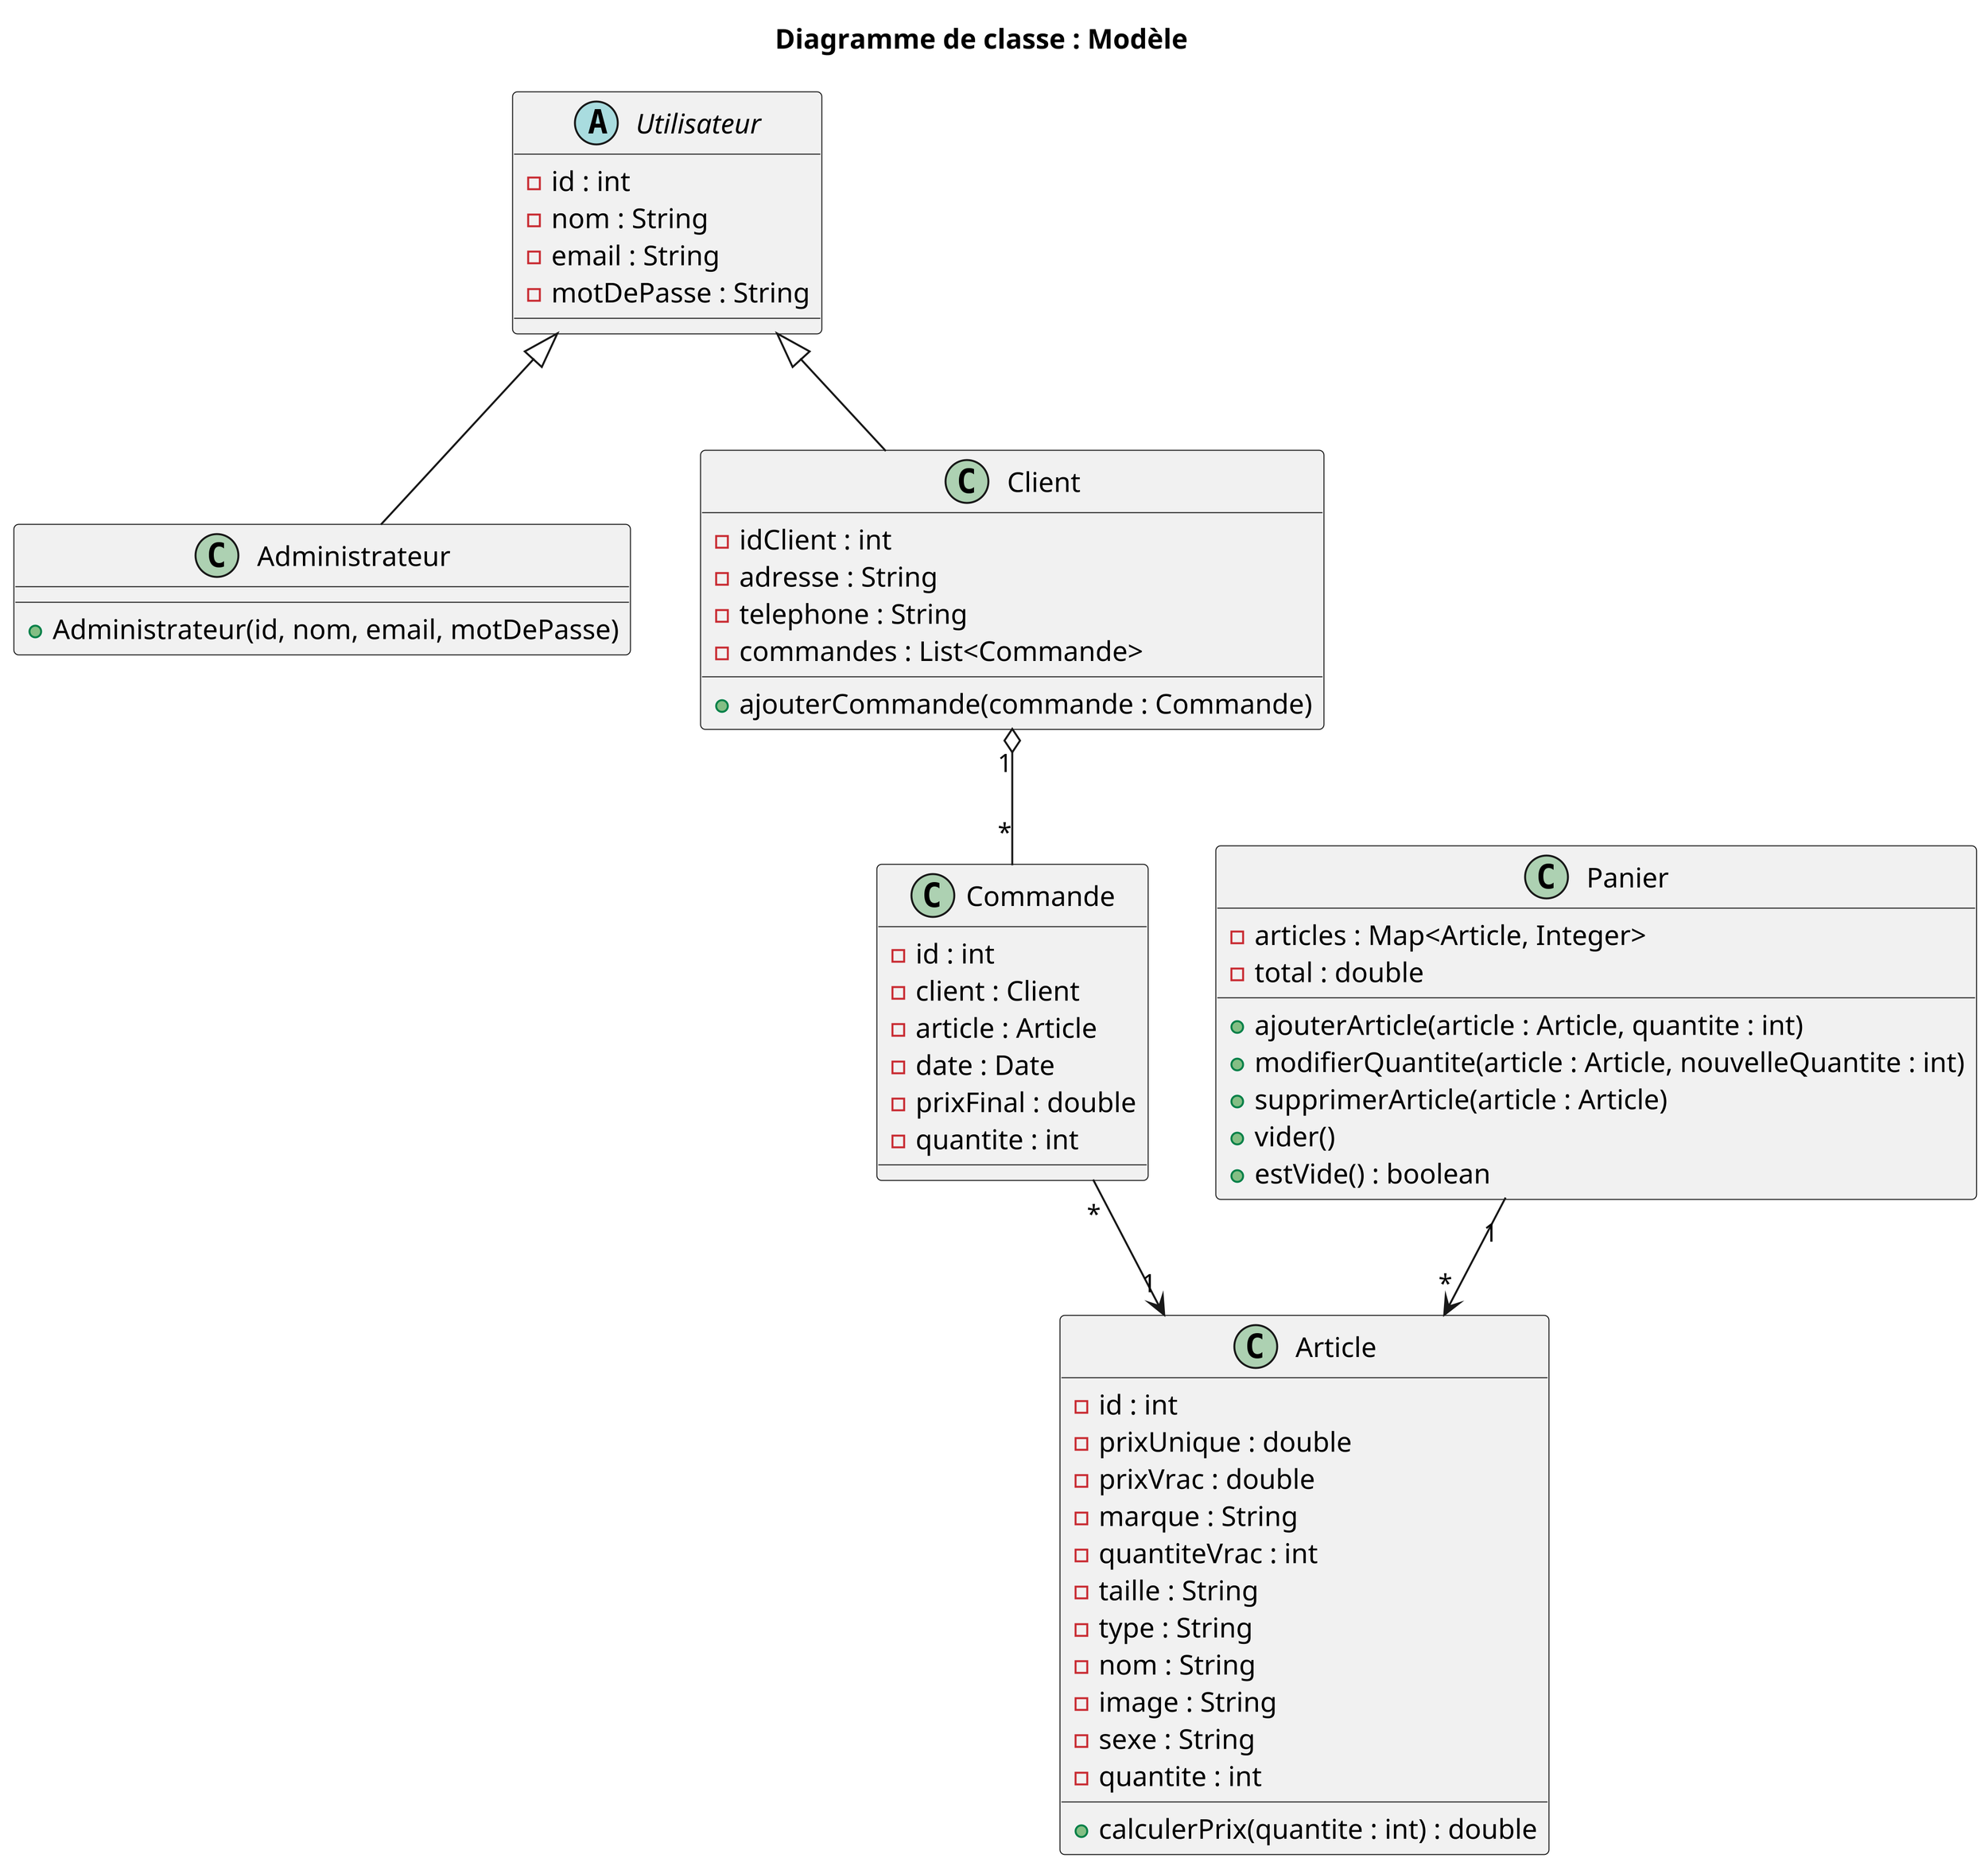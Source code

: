 @startuml

top to bottom direction
scale 6.0
title Diagramme de classe : Modèle


abstract class Utilisateur {
    - id : int
    - nom : String
    - email : String
    - motDePasse : String
}

class Administrateur {
    + Administrateur(id, nom, email, motDePasse)
}

class Client {
    - idClient : int
    - adresse : String
    - telephone : String
    - commandes : List<Commande>
    + ajouterCommande(commande : Commande)
}

class Article {
    - id : int
    - prixUnique : double
    - prixVrac : double
    - marque : String
    - quantiteVrac : int
    - taille : String
    - type : String
    - nom : String
    - image : String
    - sexe : String
    - quantite : int
    + calculerPrix(quantite : int) : double
}

class Commande {
    - id : int
    - client : Client
    - article : Article
    - date : Date
    - prixFinal : double
    - quantite : int
}

class Panier {
    - articles : Map<Article, Integer>
    - total : double
    + ajouterArticle(article : Article, quantite : int)
    + modifierQuantite(article : Article, nouvelleQuantite : int)
    + supprimerArticle(article : Article)
    + vider()
    + estVide() : boolean
}

Utilisateur <|-- Administrateur
Utilisateur <|-- Client
Client "1" o-- "*" Commande
Commande "*" --> "1" Article
Panier "1" --> "*" Article

@enduml
